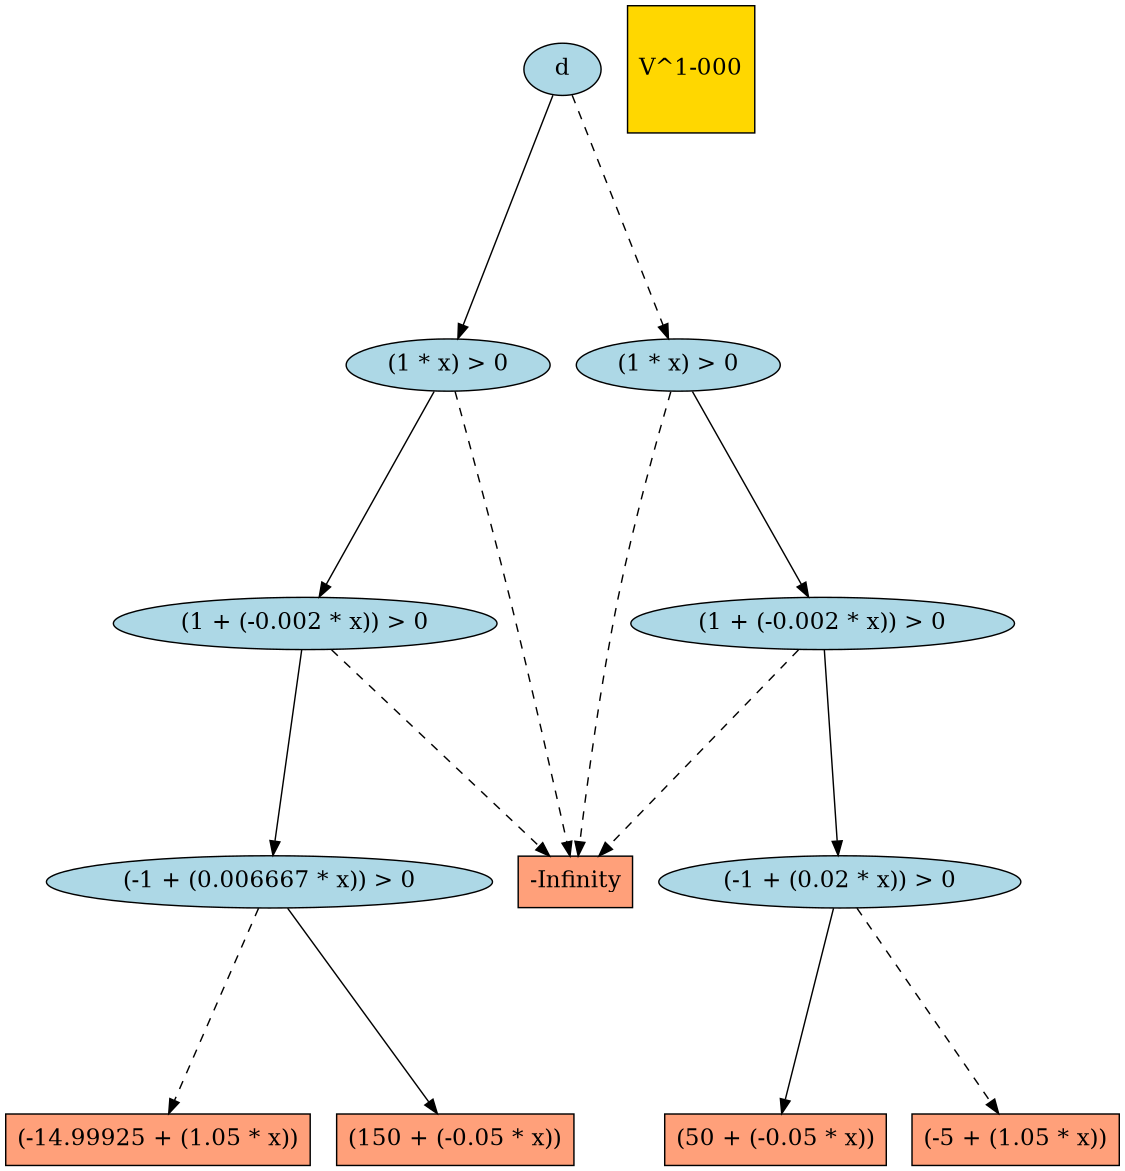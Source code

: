 digraph G { 
graph [ fontname = "Helvetica",fontsize="16",ratio = "auto",
        size="7.5,10",ranksep="2.00" ];
node [fontsize="16"];
"595" [label="(-1 + (0.006667 * x)) > 0",fillcolor=lightblue,color=black,shape=ellipse,style=filled];
"345" [label="(50 + (-0.05 * x))",fillcolor=lightsalmon,color=black,shape=box,style=filled];
"453" [label="(-14.99925 + (1.05 * x))",fillcolor=lightsalmon,color=black,shape=box,style=filled];
"4" [label="-Infinity",fillcolor=lightsalmon,color=black,shape=box,style=filled];
"608" [label="d",fillcolor=lightblue,color=black,shape=ellipse,style=filled];
"529" [label="(150 + (-0.05 * x))",fillcolor=lightsalmon,color=black,shape=box,style=filled];
"607" [label="(1 * x) > 0",fillcolor=lightblue,color=black,shape=ellipse,style=filled];
"606" [label="(1 + (-0.002 * x)) > 0",fillcolor=lightblue,color=black,shape=ellipse,style=filled];
"423" [label="(1 + (-0.002 * x)) > 0",fillcolor=lightblue,color=black,shape=ellipse,style=filled];
"_temp_" [label="V^1-000",fillcolor=gold1,color=black,shape=square,style=filled];
"412" [label="(-1 + (0.02 * x)) > 0",fillcolor=lightblue,color=black,shape=ellipse,style=filled];
"424" [label="(1 * x) > 0",fillcolor=lightblue,color=black,shape=ellipse,style=filled];
"264" [label="(-5 + (1.05 * x))",fillcolor=lightsalmon,color=black,shape=box,style=filled];
"595" -> "453" [color=black,style=dashed];
"595" -> "529" [color=black,style=solid];
"608" -> "607" [color=black,style=solid];
"608" -> "424" [color=black,style=dashed];
"607" -> "4" [color=black,style=dashed];
"607" -> "606" [color=black,style=solid];
"606" -> "595" [color=black,style=solid];
"606" -> "4" [color=black,style=dashed];
"423" -> "4" [color=black,style=dashed];
"423" -> "412" [color=black,style=solid];
"412" -> "345" [color=black,style=solid];
"412" -> "264" [color=black,style=dashed];
"424" -> "4" [color=black,style=dashed];
"424" -> "423" [color=black,style=solid];
}

